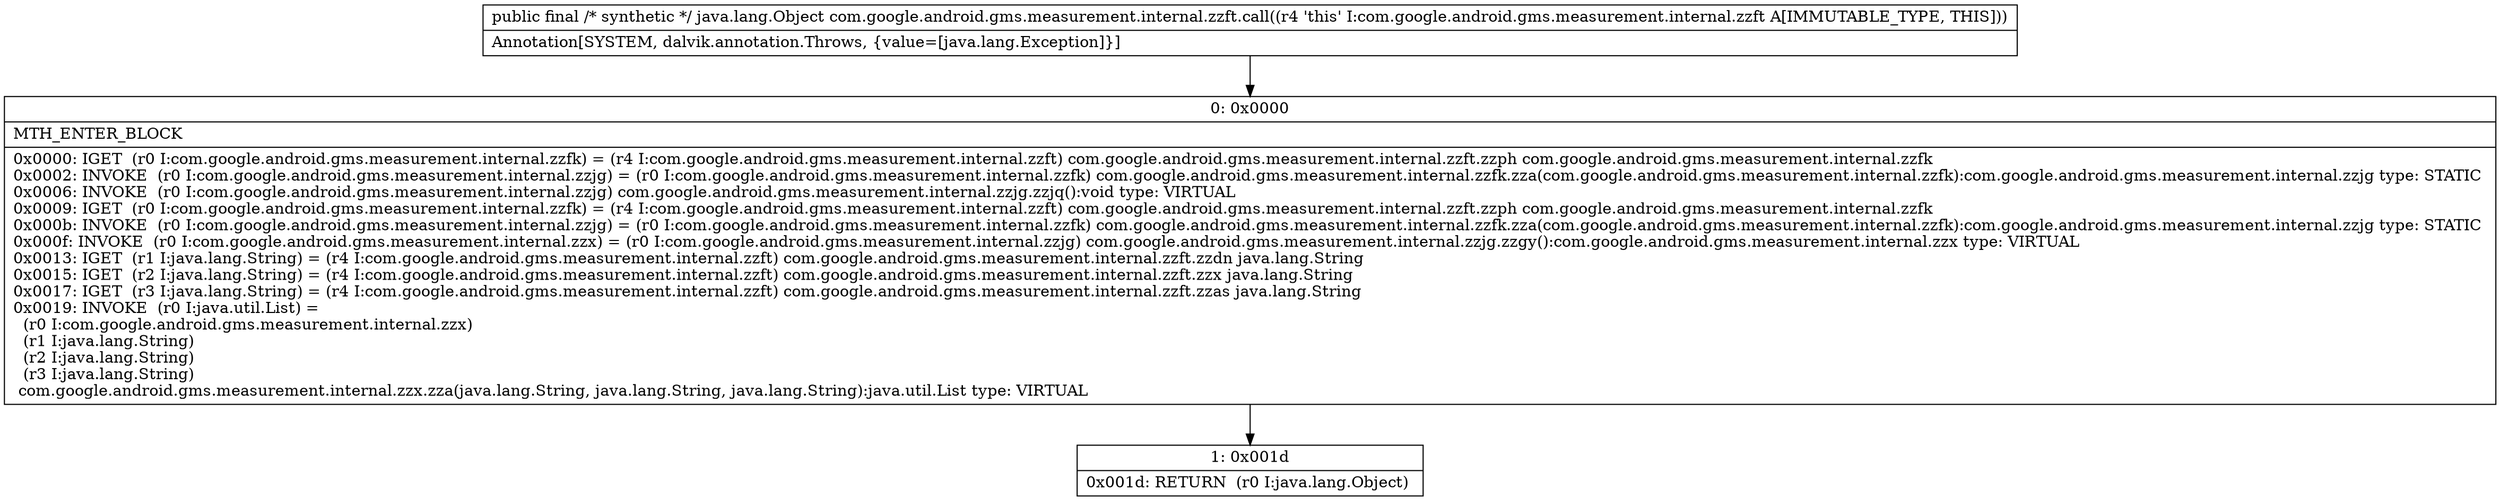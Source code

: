 digraph "CFG forcom.google.android.gms.measurement.internal.zzft.call()Ljava\/lang\/Object;" {
Node_0 [shape=record,label="{0\:\ 0x0000|MTH_ENTER_BLOCK\l|0x0000: IGET  (r0 I:com.google.android.gms.measurement.internal.zzfk) = (r4 I:com.google.android.gms.measurement.internal.zzft) com.google.android.gms.measurement.internal.zzft.zzph com.google.android.gms.measurement.internal.zzfk \l0x0002: INVOKE  (r0 I:com.google.android.gms.measurement.internal.zzjg) = (r0 I:com.google.android.gms.measurement.internal.zzfk) com.google.android.gms.measurement.internal.zzfk.zza(com.google.android.gms.measurement.internal.zzfk):com.google.android.gms.measurement.internal.zzjg type: STATIC \l0x0006: INVOKE  (r0 I:com.google.android.gms.measurement.internal.zzjg) com.google.android.gms.measurement.internal.zzjg.zzjq():void type: VIRTUAL \l0x0009: IGET  (r0 I:com.google.android.gms.measurement.internal.zzfk) = (r4 I:com.google.android.gms.measurement.internal.zzft) com.google.android.gms.measurement.internal.zzft.zzph com.google.android.gms.measurement.internal.zzfk \l0x000b: INVOKE  (r0 I:com.google.android.gms.measurement.internal.zzjg) = (r0 I:com.google.android.gms.measurement.internal.zzfk) com.google.android.gms.measurement.internal.zzfk.zza(com.google.android.gms.measurement.internal.zzfk):com.google.android.gms.measurement.internal.zzjg type: STATIC \l0x000f: INVOKE  (r0 I:com.google.android.gms.measurement.internal.zzx) = (r0 I:com.google.android.gms.measurement.internal.zzjg) com.google.android.gms.measurement.internal.zzjg.zzgy():com.google.android.gms.measurement.internal.zzx type: VIRTUAL \l0x0013: IGET  (r1 I:java.lang.String) = (r4 I:com.google.android.gms.measurement.internal.zzft) com.google.android.gms.measurement.internal.zzft.zzdn java.lang.String \l0x0015: IGET  (r2 I:java.lang.String) = (r4 I:com.google.android.gms.measurement.internal.zzft) com.google.android.gms.measurement.internal.zzft.zzx java.lang.String \l0x0017: IGET  (r3 I:java.lang.String) = (r4 I:com.google.android.gms.measurement.internal.zzft) com.google.android.gms.measurement.internal.zzft.zzas java.lang.String \l0x0019: INVOKE  (r0 I:java.util.List) = \l  (r0 I:com.google.android.gms.measurement.internal.zzx)\l  (r1 I:java.lang.String)\l  (r2 I:java.lang.String)\l  (r3 I:java.lang.String)\l com.google.android.gms.measurement.internal.zzx.zza(java.lang.String, java.lang.String, java.lang.String):java.util.List type: VIRTUAL \l}"];
Node_1 [shape=record,label="{1\:\ 0x001d|0x001d: RETURN  (r0 I:java.lang.Object) \l}"];
MethodNode[shape=record,label="{public final \/* synthetic *\/ java.lang.Object com.google.android.gms.measurement.internal.zzft.call((r4 'this' I:com.google.android.gms.measurement.internal.zzft A[IMMUTABLE_TYPE, THIS]))  | Annotation[SYSTEM, dalvik.annotation.Throws, \{value=[java.lang.Exception]\}]\l}"];
MethodNode -> Node_0;
Node_0 -> Node_1;
}

